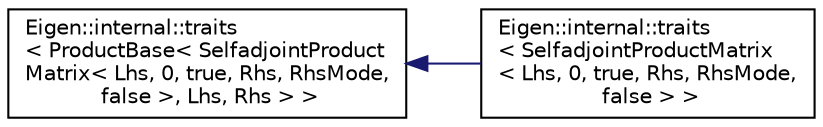 digraph "Graphical Class Hierarchy"
{
  edge [fontname="Helvetica",fontsize="10",labelfontname="Helvetica",labelfontsize="10"];
  node [fontname="Helvetica",fontsize="10",shape=record];
  rankdir="LR";
  Node1 [label="Eigen::internal::traits\l\< ProductBase\< SelfadjointProduct\lMatrix\< Lhs, 0, true, Rhs, RhsMode,\l false \>, Lhs, Rhs \> \>",height=0.2,width=0.4,color="black", fillcolor="white", style="filled",URL="$struct_eigen_1_1internal_1_1traits.html"];
  Node1 -> Node2 [dir="back",color="midnightblue",fontsize="10",style="solid",fontname="Helvetica"];
  Node2 [label="Eigen::internal::traits\l\< SelfadjointProductMatrix\l\< Lhs, 0, true, Rhs, RhsMode,\l false \> \>",height=0.2,width=0.4,color="black", fillcolor="white", style="filled",URL="$struct_eigen_1_1internal_1_1traits_3_01_selfadjoint_product_matrix_3_01_lhs_00_010_00_01true_00_ce3fa143a5c7b481f59448e5e4e85997.html"];
}
